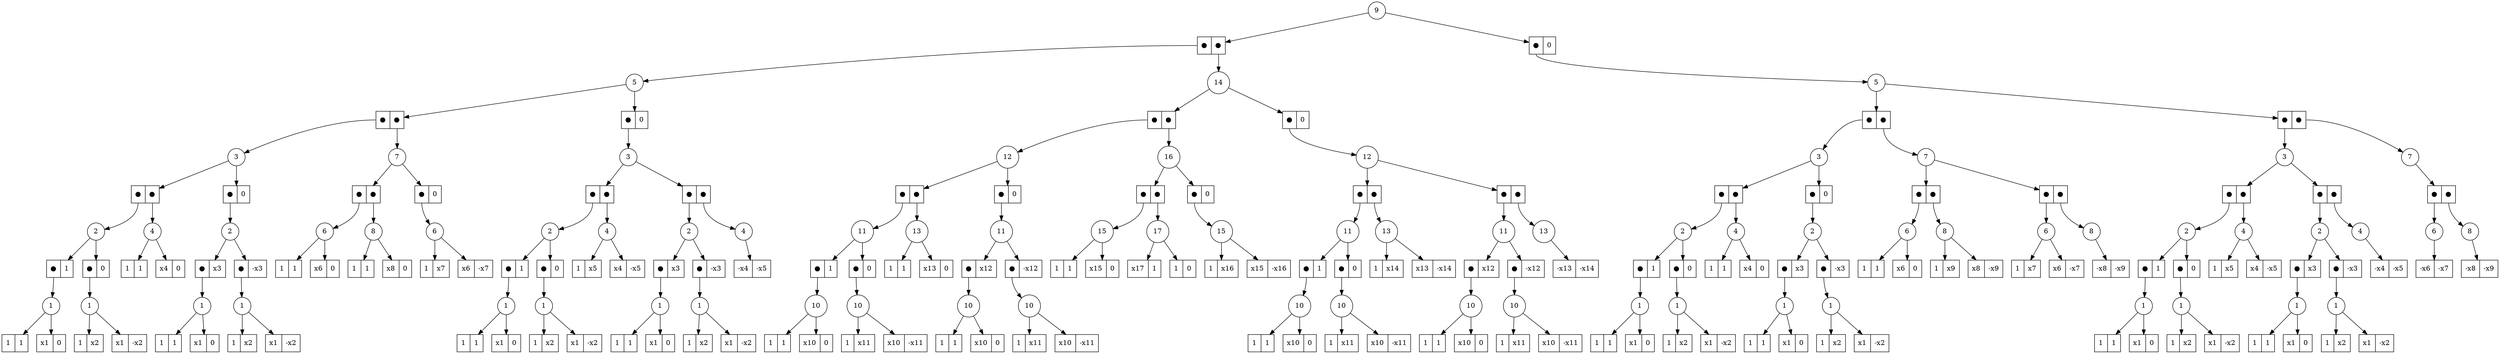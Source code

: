 digraph G {
	Dec_0_1 [shape=circle, label="9"]
	Dec_0_1 -> Ele_1_9
	Ele_1_9 [shape=record,label="<f0> ●|<f1> ●"]
	Ele_1_9:f0 -> Dec_2_13
	Dec_2_13 [shape=circle, label="5"]
	Dec_2_13 -> Ele_3_25
	Ele_3_25 [shape=record,label="<f0> ●|<f1> ●"]
	Ele_3_25:f0 -> Dec_4_41
	Dec_4_41 [shape=circle, label="3"]
	Dec_4_41 -> Ele_5_77
	Ele_5_77 [shape=record,label="<f0> ●|<f1> ●"]
	Ele_5_77:f0 -> Dec_6_133
	Dec_6_133 [shape=circle, label="2"]
	Dec_6_133 -> Ele_7_241
	Ele_7_241 [shape=record,label="<f0> ●|<f1> 1"]
	Ele_7_241:f0 -> Dec_8_97
	Dec_8_97 [shape=circle, label="1"]
	Dec_8_97 -> Ele_9_177
	Ele_9_177 [shape=record,label="<f0> 1|<f1> 1"]
	Dec_8_97 -> Ele_9_178
	Ele_9_178 [shape=record,label="<f0> x1|<f1> 0"]
	Dec_6_133 -> Ele_7_242
	Ele_7_242 [shape=record,label="<f0> ●|<f1> 0"]
	Ele_7_242:f0 -> Dec_8_98
	Dec_8_98 [shape=circle, label="1"]
	Dec_8_98 -> Ele_9_179
	Ele_9_179 [shape=record,label="<f0> 1|<f1> x2"]
	Dec_8_98 -> Ele_9_180
	Ele_9_180 [shape=record,label="<f0> x1|<f1> -x2"]
	Ele_5_77:f1 -> Dec_6_134
	Dec_6_134 [shape=circle, label="4"]
	Dec_6_134 -> Ele_7_243
	Ele_7_243 [shape=record,label="<f0> 1|<f1> 1"]
	Dec_6_134 -> Ele_7_244
	Ele_7_244 [shape=record,label="<f0> x4|<f1> 0"]
	Dec_4_41 -> Ele_5_78
	Ele_5_78 [shape=record,label="<f0> ●|<f1> 0"]
	Ele_5_78:f0 -> Dec_6_135
	Dec_6_135 [shape=circle, label="2"]
	Dec_6_135 -> Ele_7_245
	Ele_7_245 [shape=record,label="<f0> ●|<f1> x3"]
	Ele_7_245:f0 -> Dec_8_99
	Dec_8_99 [shape=circle, label="1"]
	Dec_8_99 -> Ele_9_181
	Ele_9_181 [shape=record,label="<f0> 1|<f1> 1"]
	Dec_8_99 -> Ele_9_182
	Ele_9_182 [shape=record,label="<f0> x1|<f1> 0"]
	Dec_6_135 -> Ele_7_246
	Ele_7_246 [shape=record,label="<f0> ●|<f1> -x3"]
	Ele_7_246:f0 -> Dec_8_100
	Dec_8_100 [shape=circle, label="1"]
	Dec_8_100 -> Ele_9_183
	Ele_9_183 [shape=record,label="<f0> 1|<f1> x2"]
	Dec_8_100 -> Ele_9_184
	Ele_9_184 [shape=record,label="<f0> x1|<f1> -x2"]
	Ele_3_25:f1 -> Dec_4_42
	Dec_4_42 [shape=circle, label="7"]
	Dec_4_42 -> Ele_5_79
	Ele_5_79 [shape=record,label="<f0> ●|<f1> ●"]
	Ele_5_79:f0 -> Dec_6_136
	Dec_6_136 [shape=circle, label="6"]
	Dec_6_136 -> Ele_7_247
	Ele_7_247 [shape=record,label="<f0> 1|<f1> 1"]
	Dec_6_136 -> Ele_7_248
	Ele_7_248 [shape=record,label="<f0> x6|<f1> 0"]
	Ele_5_79:f1 -> Dec_6_137
	Dec_6_137 [shape=circle, label="8"]
	Dec_6_137 -> Ele_7_249
	Ele_7_249 [shape=record,label="<f0> 1|<f1> 1"]
	Dec_6_137 -> Ele_7_250
	Ele_7_250 [shape=record,label="<f0> x8|<f1> 0"]
	Dec_4_42 -> Ele_5_80
	Ele_5_80 [shape=record,label="<f0> ●|<f1> 0"]
	Ele_5_80:f0 -> Dec_6_138
	Dec_6_138 [shape=circle, label="6"]
	Dec_6_138 -> Ele_7_251
	Ele_7_251 [shape=record,label="<f0> 1|<f1> x7"]
	Dec_6_138 -> Ele_7_252
	Ele_7_252 [shape=record,label="<f0> x6|<f1> -x7"]
	Dec_2_13 -> Ele_3_26
	Ele_3_26 [shape=record,label="<f0> ●|<f1> 0"]
	Ele_3_26:f0 -> Dec_4_43
	Dec_4_43 [shape=circle, label="3"]
	Dec_4_43 -> Ele_5_81
	Ele_5_81 [shape=record,label="<f0> ●|<f1> ●"]
	Ele_5_81:f0 -> Dec_6_139
	Dec_6_139 [shape=circle, label="2"]
	Dec_6_139 -> Ele_7_253
	Ele_7_253 [shape=record,label="<f0> ●|<f1> 1"]
	Ele_7_253:f0 -> Dec_8_101
	Dec_8_101 [shape=circle, label="1"]
	Dec_8_101 -> Ele_9_185
	Ele_9_185 [shape=record,label="<f0> 1|<f1> 1"]
	Dec_8_101 -> Ele_9_186
	Ele_9_186 [shape=record,label="<f0> x1|<f1> 0"]
	Dec_6_139 -> Ele_7_254
	Ele_7_254 [shape=record,label="<f0> ●|<f1> 0"]
	Ele_7_254:f0 -> Dec_8_102
	Dec_8_102 [shape=circle, label="1"]
	Dec_8_102 -> Ele_9_187
	Ele_9_187 [shape=record,label="<f0> 1|<f1> x2"]
	Dec_8_102 -> Ele_9_188
	Ele_9_188 [shape=record,label="<f0> x1|<f1> -x2"]
	Ele_5_81:f1 -> Dec_6_140
	Dec_6_140 [shape=circle, label="4"]
	Dec_6_140 -> Ele_7_255
	Ele_7_255 [shape=record,label="<f0> 1|<f1> x5"]
	Dec_6_140 -> Ele_7_256
	Ele_7_256 [shape=record,label="<f0> x4|<f1> -x5"]
	Dec_4_43 -> Ele_5_82
	Ele_5_82 [shape=record,label="<f0> ●|<f1> ●"]
	Ele_5_82:f0 -> Dec_6_141
	Dec_6_141 [shape=circle, label="2"]
	Dec_6_141 -> Ele_7_257
	Ele_7_257 [shape=record,label="<f0> ●|<f1> x3"]
	Ele_7_257:f0 -> Dec_8_103
	Dec_8_103 [shape=circle, label="1"]
	Dec_8_103 -> Ele_9_189
	Ele_9_189 [shape=record,label="<f0> 1|<f1> 1"]
	Dec_8_103 -> Ele_9_190
	Ele_9_190 [shape=record,label="<f0> x1|<f1> 0"]
	Dec_6_141 -> Ele_7_258
	Ele_7_258 [shape=record,label="<f0> ●|<f1> -x3"]
	Ele_7_258:f0 -> Dec_8_104
	Dec_8_104 [shape=circle, label="1"]
	Dec_8_104 -> Ele_9_191
	Ele_9_191 [shape=record,label="<f0> 1|<f1> x2"]
	Dec_8_104 -> Ele_9_192
	Ele_9_192 [shape=record,label="<f0> x1|<f1> -x2"]
	Ele_5_82:f1 -> Dec_6_142
	Dec_6_142 [shape=circle, label="4"]
	Dec_6_142 -> Ele_7_259
	Ele_7_259 [shape=record,label="<f0> -x4|<f1> -x5"]
	Ele_1_9:f1 -> Dec_2_14
	Dec_2_14 [shape=circle, label="14"]
	Dec_2_14 -> Ele_3_27
	Ele_3_27 [shape=record,label="<f0> ●|<f1> ●"]
	Ele_3_27:f0 -> Dec_4_44
	Dec_4_44 [shape=circle, label="12"]
	Dec_4_44 -> Ele_5_83
	Ele_5_83 [shape=record,label="<f0> ●|<f1> ●"]
	Ele_5_83:f0 -> Dec_6_143
	Dec_6_143 [shape=circle, label="11"]
	Dec_6_143 -> Ele_7_260
	Ele_7_260 [shape=record,label="<f0> ●|<f1> 1"]
	Ele_7_260:f0 -> Dec_8_105
	Dec_8_105 [shape=circle, label="10"]
	Dec_8_105 -> Ele_9_193
	Ele_9_193 [shape=record,label="<f0> 1|<f1> 1"]
	Dec_8_105 -> Ele_9_194
	Ele_9_194 [shape=record,label="<f0> x10|<f1> 0"]
	Dec_6_143 -> Ele_7_261
	Ele_7_261 [shape=record,label="<f0> ●|<f1> 0"]
	Ele_7_261:f0 -> Dec_8_106
	Dec_8_106 [shape=circle, label="10"]
	Dec_8_106 -> Ele_9_195
	Ele_9_195 [shape=record,label="<f0> 1|<f1> x11"]
	Dec_8_106 -> Ele_9_196
	Ele_9_196 [shape=record,label="<f0> x10|<f1> -x11"]
	Ele_5_83:f1 -> Dec_6_144
	Dec_6_144 [shape=circle, label="13"]
	Dec_6_144 -> Ele_7_262
	Ele_7_262 [shape=record,label="<f0> 1|<f1> 1"]
	Dec_6_144 -> Ele_7_263
	Ele_7_263 [shape=record,label="<f0> x13|<f1> 0"]
	Dec_4_44 -> Ele_5_84
	Ele_5_84 [shape=record,label="<f0> ●|<f1> 0"]
	Ele_5_84:f0 -> Dec_6_145
	Dec_6_145 [shape=circle, label="11"]
	Dec_6_145 -> Ele_7_264
	Ele_7_264 [shape=record,label="<f0> ●|<f1> x12"]
	Ele_7_264:f0 -> Dec_8_107
	Dec_8_107 [shape=circle, label="10"]
	Dec_8_107 -> Ele_9_197
	Ele_9_197 [shape=record,label="<f0> 1|<f1> 1"]
	Dec_8_107 -> Ele_9_198
	Ele_9_198 [shape=record,label="<f0> x10|<f1> 0"]
	Dec_6_145 -> Ele_7_265
	Ele_7_265 [shape=record,label="<f0> ●|<f1> -x12"]
	Ele_7_265:f0 -> Dec_8_108
	Dec_8_108 [shape=circle, label="10"]
	Dec_8_108 -> Ele_9_199
	Ele_9_199 [shape=record,label="<f0> 1|<f1> x11"]
	Dec_8_108 -> Ele_9_200
	Ele_9_200 [shape=record,label="<f0> x10|<f1> -x11"]
	Ele_3_27:f1 -> Dec_4_45
	Dec_4_45 [shape=circle, label="16"]
	Dec_4_45 -> Ele_5_85
	Ele_5_85 [shape=record,label="<f0> ●|<f1> ●"]
	Ele_5_85:f0 -> Dec_6_146
	Dec_6_146 [shape=circle, label="15"]
	Dec_6_146 -> Ele_7_266
	Ele_7_266 [shape=record,label="<f0> 1|<f1> 1"]
	Dec_6_146 -> Ele_7_267
	Ele_7_267 [shape=record,label="<f0> x15|<f1> 0"]
	Ele_5_85:f1 -> Dec_6_147
	Dec_6_147 [shape=circle, label="17"]
	Dec_6_147 -> Ele_7_268
	Ele_7_268 [shape=record,label="<f0> x17|<f1> 1"]
	Dec_6_147 -> Ele_7_269
	Ele_7_269 [shape=record,label="<f0> 1|<f1> 0"]
	Dec_4_45 -> Ele_5_86
	Ele_5_86 [shape=record,label="<f0> ●|<f1> 0"]
	Ele_5_86:f0 -> Dec_6_148
	Dec_6_148 [shape=circle, label="15"]
	Dec_6_148 -> Ele_7_270
	Ele_7_270 [shape=record,label="<f0> 1|<f1> x16"]
	Dec_6_148 -> Ele_7_271
	Ele_7_271 [shape=record,label="<f0> x15|<f1> -x16"]
	Dec_2_14 -> Ele_3_28
	Ele_3_28 [shape=record,label="<f0> ●|<f1> 0"]
	Ele_3_28:f0 -> Dec_4_46
	Dec_4_46 [shape=circle, label="12"]
	Dec_4_46 -> Ele_5_87
	Ele_5_87 [shape=record,label="<f0> ●|<f1> ●"]
	Ele_5_87:f0 -> Dec_6_149
	Dec_6_149 [shape=circle, label="11"]
	Dec_6_149 -> Ele_7_272
	Ele_7_272 [shape=record,label="<f0> ●|<f1> 1"]
	Ele_7_272:f0 -> Dec_8_109
	Dec_8_109 [shape=circle, label="10"]
	Dec_8_109 -> Ele_9_201
	Ele_9_201 [shape=record,label="<f0> 1|<f1> 1"]
	Dec_8_109 -> Ele_9_202
	Ele_9_202 [shape=record,label="<f0> x10|<f1> 0"]
	Dec_6_149 -> Ele_7_273
	Ele_7_273 [shape=record,label="<f0> ●|<f1> 0"]
	Ele_7_273:f0 -> Dec_8_110
	Dec_8_110 [shape=circle, label="10"]
	Dec_8_110 -> Ele_9_203
	Ele_9_203 [shape=record,label="<f0> 1|<f1> x11"]
	Dec_8_110 -> Ele_9_204
	Ele_9_204 [shape=record,label="<f0> x10|<f1> -x11"]
	Ele_5_87:f1 -> Dec_6_150
	Dec_6_150 [shape=circle, label="13"]
	Dec_6_150 -> Ele_7_274
	Ele_7_274 [shape=record,label="<f0> 1|<f1> x14"]
	Dec_6_150 -> Ele_7_275
	Ele_7_275 [shape=record,label="<f0> x13|<f1> -x14"]
	Dec_4_46 -> Ele_5_88
	Ele_5_88 [shape=record,label="<f0> ●|<f1> ●"]
	Ele_5_88:f0 -> Dec_6_151
	Dec_6_151 [shape=circle, label="11"]
	Dec_6_151 -> Ele_7_276
	Ele_7_276 [shape=record,label="<f0> ●|<f1> x12"]
	Ele_7_276:f0 -> Dec_8_111
	Dec_8_111 [shape=circle, label="10"]
	Dec_8_111 -> Ele_9_205
	Ele_9_205 [shape=record,label="<f0> 1|<f1> 1"]
	Dec_8_111 -> Ele_9_206
	Ele_9_206 [shape=record,label="<f0> x10|<f1> 0"]
	Dec_6_151 -> Ele_7_277
	Ele_7_277 [shape=record,label="<f0> ●|<f1> -x12"]
	Ele_7_277:f0 -> Dec_8_112
	Dec_8_112 [shape=circle, label="10"]
	Dec_8_112 -> Ele_9_207
	Ele_9_207 [shape=record,label="<f0> 1|<f1> x11"]
	Dec_8_112 -> Ele_9_208
	Ele_9_208 [shape=record,label="<f0> x10|<f1> -x11"]
	Ele_5_88:f1 -> Dec_6_152
	Dec_6_152 [shape=circle, label="13"]
	Dec_6_152 -> Ele_7_278
	Ele_7_278 [shape=record,label="<f0> -x13|<f1> -x14"]
	Dec_0_1 -> Ele_1_10
	Ele_1_10 [shape=record,label="<f0> ●|<f1> 0"]
	Ele_1_10:f0 -> Dec_2_15
	Dec_2_15 [shape=circle, label="5"]
	Dec_2_15 -> Ele_3_29
	Ele_3_29 [shape=record,label="<f0> ●|<f1> ●"]
	Ele_3_29:f0 -> Dec_4_47
	Dec_4_47 [shape=circle, label="3"]
	Dec_4_47 -> Ele_5_89
	Ele_5_89 [shape=record,label="<f0> ●|<f1> ●"]
	Ele_5_89:f0 -> Dec_6_153
	Dec_6_153 [shape=circle, label="2"]
	Dec_6_153 -> Ele_7_279
	Ele_7_279 [shape=record,label="<f0> ●|<f1> 1"]
	Ele_7_279:f0 -> Dec_8_113
	Dec_8_113 [shape=circle, label="1"]
	Dec_8_113 -> Ele_9_209
	Ele_9_209 [shape=record,label="<f0> 1|<f1> 1"]
	Dec_8_113 -> Ele_9_210
	Ele_9_210 [shape=record,label="<f0> x1|<f1> 0"]
	Dec_6_153 -> Ele_7_280
	Ele_7_280 [shape=record,label="<f0> ●|<f1> 0"]
	Ele_7_280:f0 -> Dec_8_114
	Dec_8_114 [shape=circle, label="1"]
	Dec_8_114 -> Ele_9_211
	Ele_9_211 [shape=record,label="<f0> 1|<f1> x2"]
	Dec_8_114 -> Ele_9_212
	Ele_9_212 [shape=record,label="<f0> x1|<f1> -x2"]
	Ele_5_89:f1 -> Dec_6_154
	Dec_6_154 [shape=circle, label="4"]
	Dec_6_154 -> Ele_7_281
	Ele_7_281 [shape=record,label="<f0> 1|<f1> 1"]
	Dec_6_154 -> Ele_7_282
	Ele_7_282 [shape=record,label="<f0> x4|<f1> 0"]
	Dec_4_47 -> Ele_5_90
	Ele_5_90 [shape=record,label="<f0> ●|<f1> 0"]
	Ele_5_90:f0 -> Dec_6_155
	Dec_6_155 [shape=circle, label="2"]
	Dec_6_155 -> Ele_7_283
	Ele_7_283 [shape=record,label="<f0> ●|<f1> x3"]
	Ele_7_283:f0 -> Dec_8_115
	Dec_8_115 [shape=circle, label="1"]
	Dec_8_115 -> Ele_9_213
	Ele_9_213 [shape=record,label="<f0> 1|<f1> 1"]
	Dec_8_115 -> Ele_9_214
	Ele_9_214 [shape=record,label="<f0> x1|<f1> 0"]
	Dec_6_155 -> Ele_7_284
	Ele_7_284 [shape=record,label="<f0> ●|<f1> -x3"]
	Ele_7_284:f0 -> Dec_8_116
	Dec_8_116 [shape=circle, label="1"]
	Dec_8_116 -> Ele_9_215
	Ele_9_215 [shape=record,label="<f0> 1|<f1> x2"]
	Dec_8_116 -> Ele_9_216
	Ele_9_216 [shape=record,label="<f0> x1|<f1> -x2"]
	Ele_3_29:f1 -> Dec_4_48
	Dec_4_48 [shape=circle, label="7"]
	Dec_4_48 -> Ele_5_91
	Ele_5_91 [shape=record,label="<f0> ●|<f1> ●"]
	Ele_5_91:f0 -> Dec_6_156
	Dec_6_156 [shape=circle, label="6"]
	Dec_6_156 -> Ele_7_285
	Ele_7_285 [shape=record,label="<f0> 1|<f1> 1"]
	Dec_6_156 -> Ele_7_286
	Ele_7_286 [shape=record,label="<f0> x6|<f1> 0"]
	Ele_5_91:f1 -> Dec_6_157
	Dec_6_157 [shape=circle, label="8"]
	Dec_6_157 -> Ele_7_287
	Ele_7_287 [shape=record,label="<f0> 1|<f1> x9"]
	Dec_6_157 -> Ele_7_288
	Ele_7_288 [shape=record,label="<f0> x8|<f1> -x9"]
	Dec_4_48 -> Ele_5_92
	Ele_5_92 [shape=record,label="<f0> ●|<f1> ●"]
	Ele_5_92:f0 -> Dec_6_158
	Dec_6_158 [shape=circle, label="6"]
	Dec_6_158 -> Ele_7_289
	Ele_7_289 [shape=record,label="<f0> 1|<f1> x7"]
	Dec_6_158 -> Ele_7_290
	Ele_7_290 [shape=record,label="<f0> x6|<f1> -x7"]
	Ele_5_92:f1 -> Dec_6_159
	Dec_6_159 [shape=circle, label="8"]
	Dec_6_159 -> Ele_7_291
	Ele_7_291 [shape=record,label="<f0> -x8|<f1> -x9"]
	Dec_2_15 -> Ele_3_30
	Ele_3_30 [shape=record,label="<f0> ●|<f1> ●"]
	Ele_3_30:f0 -> Dec_4_49
	Dec_4_49 [shape=circle, label="3"]
	Dec_4_49 -> Ele_5_93
	Ele_5_93 [shape=record,label="<f0> ●|<f1> ●"]
	Ele_5_93:f0 -> Dec_6_160
	Dec_6_160 [shape=circle, label="2"]
	Dec_6_160 -> Ele_7_292
	Ele_7_292 [shape=record,label="<f0> ●|<f1> 1"]
	Ele_7_292:f0 -> Dec_8_117
	Dec_8_117 [shape=circle, label="1"]
	Dec_8_117 -> Ele_9_217
	Ele_9_217 [shape=record,label="<f0> 1|<f1> 1"]
	Dec_8_117 -> Ele_9_218
	Ele_9_218 [shape=record,label="<f0> x1|<f1> 0"]
	Dec_6_160 -> Ele_7_293
	Ele_7_293 [shape=record,label="<f0> ●|<f1> 0"]
	Ele_7_293:f0 -> Dec_8_118
	Dec_8_118 [shape=circle, label="1"]
	Dec_8_118 -> Ele_9_219
	Ele_9_219 [shape=record,label="<f0> 1|<f1> x2"]
	Dec_8_118 -> Ele_9_220
	Ele_9_220 [shape=record,label="<f0> x1|<f1> -x2"]
	Ele_5_93:f1 -> Dec_6_161
	Dec_6_161 [shape=circle, label="4"]
	Dec_6_161 -> Ele_7_294
	Ele_7_294 [shape=record,label="<f0> 1|<f1> x5"]
	Dec_6_161 -> Ele_7_295
	Ele_7_295 [shape=record,label="<f0> x4|<f1> -x5"]
	Dec_4_49 -> Ele_5_94
	Ele_5_94 [shape=record,label="<f0> ●|<f1> ●"]
	Ele_5_94:f0 -> Dec_6_162
	Dec_6_162 [shape=circle, label="2"]
	Dec_6_162 -> Ele_7_296
	Ele_7_296 [shape=record,label="<f0> ●|<f1> x3"]
	Ele_7_296:f0 -> Dec_8_119
	Dec_8_119 [shape=circle, label="1"]
	Dec_8_119 -> Ele_9_221
	Ele_9_221 [shape=record,label="<f0> 1|<f1> 1"]
	Dec_8_119 -> Ele_9_222
	Ele_9_222 [shape=record,label="<f0> x1|<f1> 0"]
	Dec_6_162 -> Ele_7_297
	Ele_7_297 [shape=record,label="<f0> ●|<f1> -x3"]
	Ele_7_297:f0 -> Dec_8_120
	Dec_8_120 [shape=circle, label="1"]
	Dec_8_120 -> Ele_9_223
	Ele_9_223 [shape=record,label="<f0> 1|<f1> x2"]
	Dec_8_120 -> Ele_9_224
	Ele_9_224 [shape=record,label="<f0> x1|<f1> -x2"]
	Ele_5_94:f1 -> Dec_6_163
	Dec_6_163 [shape=circle, label="4"]
	Dec_6_163 -> Ele_7_298
	Ele_7_298 [shape=record,label="<f0> -x4|<f1> -x5"]
	Ele_3_30:f1 -> Dec_4_50
	Dec_4_50 [shape=circle, label="7"]
	Dec_4_50 -> Ele_5_95
	Ele_5_95 [shape=record,label="<f0> ●|<f1> ●"]
	Ele_5_95:f0 -> Dec_6_164
	Dec_6_164 [shape=circle, label="6"]
	Dec_6_164 -> Ele_7_299
	Ele_7_299 [shape=record,label="<f0> -x6|<f1> -x7"]
	Ele_5_95:f1 -> Dec_6_165
	Dec_6_165 [shape=circle, label="8"]
	Dec_6_165 -> Ele_7_300
	Ele_7_300 [shape=record,label="<f0> -x8|<f1> -x9"]
}
